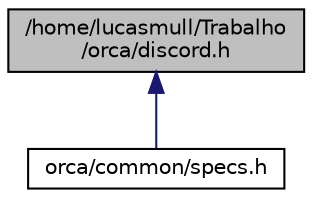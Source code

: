 digraph "/home/lucasmull/Trabalho/orca/discord.h"
{
 // LATEX_PDF_SIZE
  edge [fontname="Helvetica",fontsize="10",labelfontname="Helvetica",labelfontsize="10"];
  node [fontname="Helvetica",fontsize="10",shape=record];
  Node1 [label="/home/lucasmull/Trabalho\l/orca/discord.h",height=0.2,width=0.4,color="black", fillcolor="grey75", style="filled", fontcolor="black",tooltip="File containing public functions and datatypes."];
  Node1 -> Node2 [dir="back",color="midnightblue",fontsize="10",style="solid",fontname="Helvetica"];
  Node2 [label="orca/common/specs.h",height=0.2,width=0.4,color="black", fillcolor="white", style="filled",URL="$specs_8h_source.html",tooltip=" "];
}
